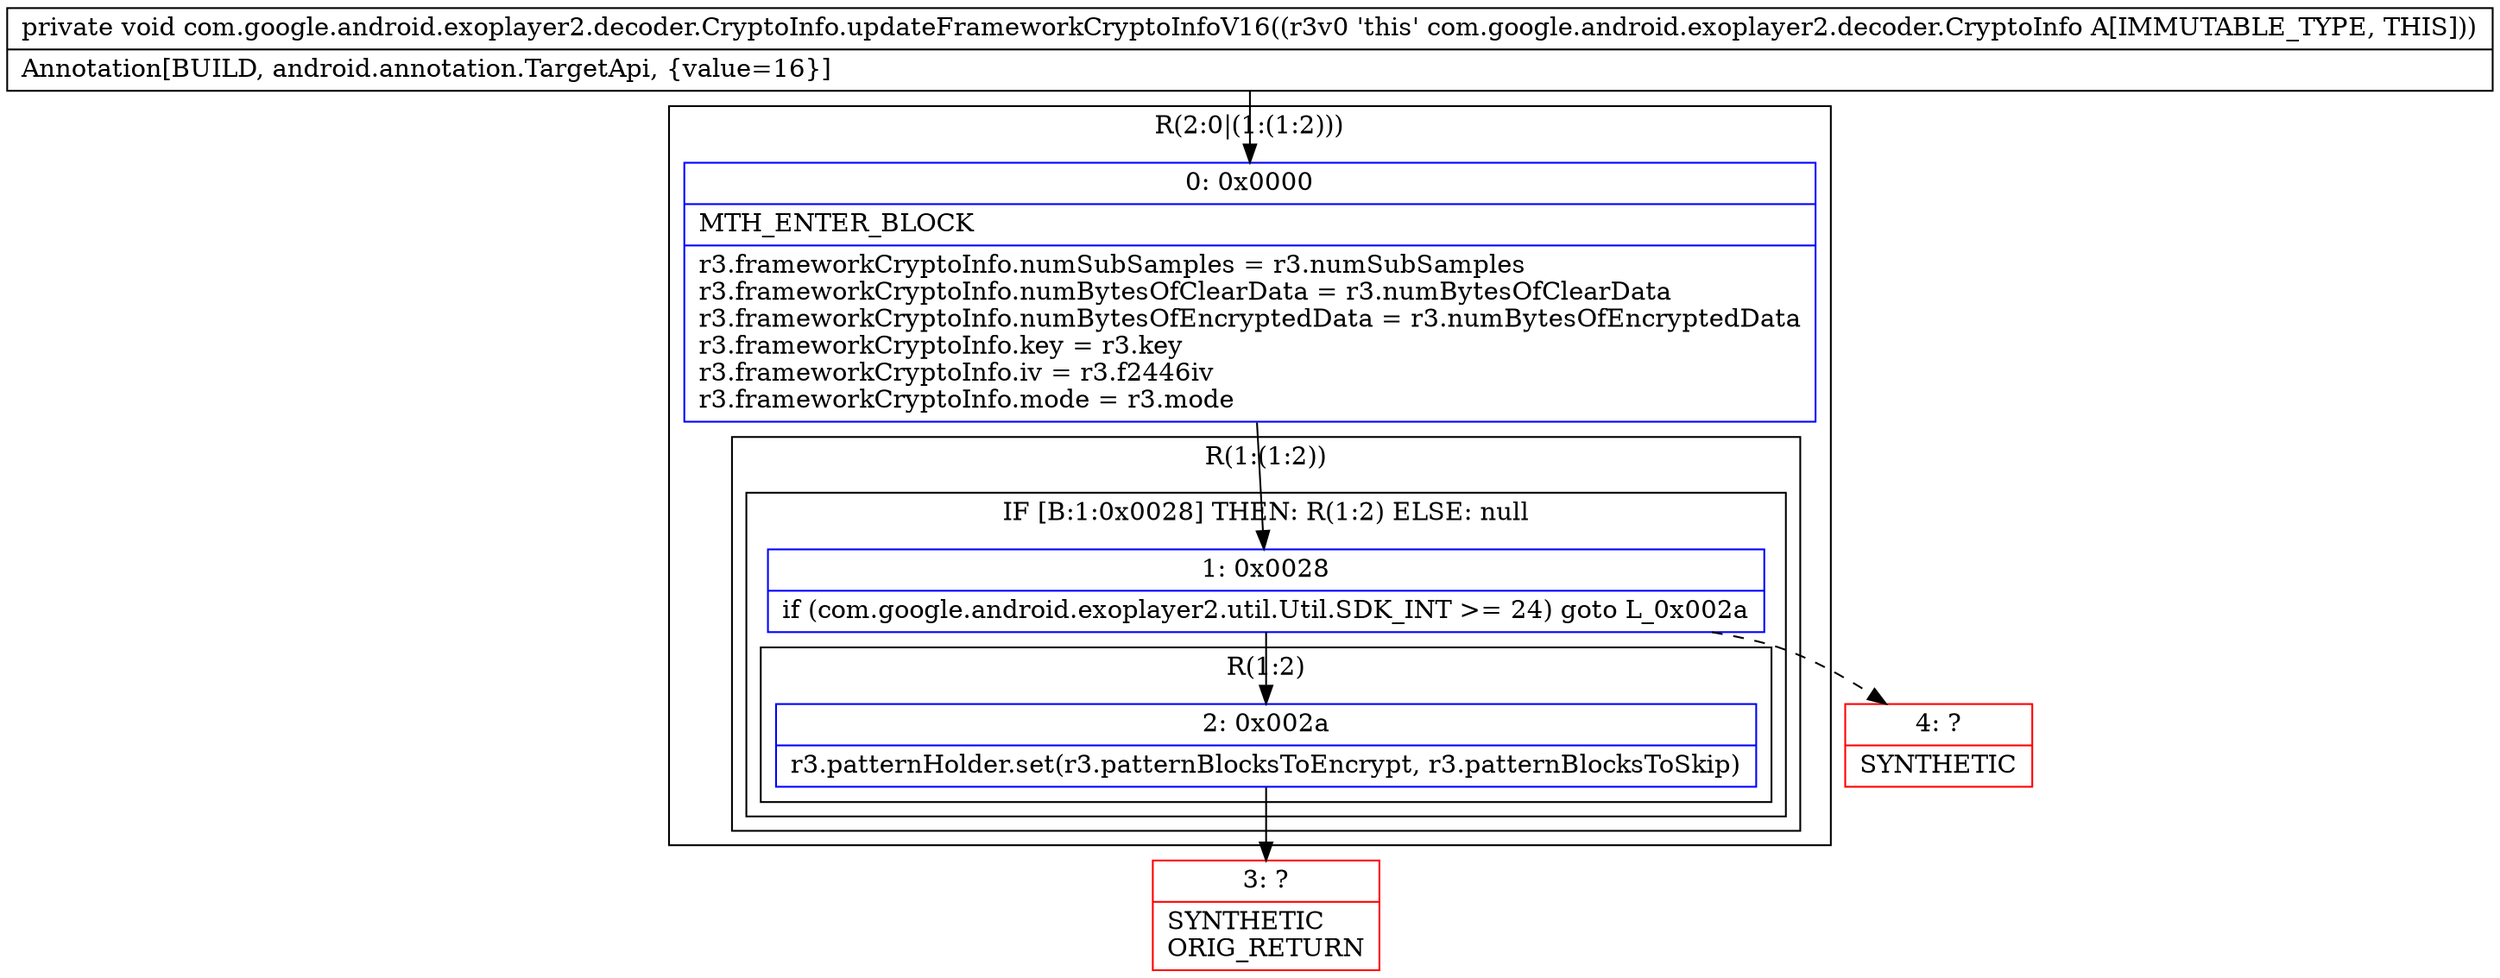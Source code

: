 digraph "CFG forcom.google.android.exoplayer2.decoder.CryptoInfo.updateFrameworkCryptoInfoV16()V" {
subgraph cluster_Region_2000038323 {
label = "R(2:0|(1:(1:2)))";
node [shape=record,color=blue];
Node_0 [shape=record,label="{0\:\ 0x0000|MTH_ENTER_BLOCK\l|r3.frameworkCryptoInfo.numSubSamples = r3.numSubSamples\lr3.frameworkCryptoInfo.numBytesOfClearData = r3.numBytesOfClearData\lr3.frameworkCryptoInfo.numBytesOfEncryptedData = r3.numBytesOfEncryptedData\lr3.frameworkCryptoInfo.key = r3.key\lr3.frameworkCryptoInfo.iv = r3.f2446iv\lr3.frameworkCryptoInfo.mode = r3.mode\l}"];
subgraph cluster_Region_627408288 {
label = "R(1:(1:2))";
node [shape=record,color=blue];
subgraph cluster_IfRegion_6723229 {
label = "IF [B:1:0x0028] THEN: R(1:2) ELSE: null";
node [shape=record,color=blue];
Node_1 [shape=record,label="{1\:\ 0x0028|if (com.google.android.exoplayer2.util.Util.SDK_INT \>= 24) goto L_0x002a\l}"];
subgraph cluster_Region_880970935 {
label = "R(1:2)";
node [shape=record,color=blue];
Node_2 [shape=record,label="{2\:\ 0x002a|r3.patternHolder.set(r3.patternBlocksToEncrypt, r3.patternBlocksToSkip)\l}"];
}
}
}
}
Node_3 [shape=record,color=red,label="{3\:\ ?|SYNTHETIC\lORIG_RETURN\l}"];
Node_4 [shape=record,color=red,label="{4\:\ ?|SYNTHETIC\l}"];
MethodNode[shape=record,label="{private void com.google.android.exoplayer2.decoder.CryptoInfo.updateFrameworkCryptoInfoV16((r3v0 'this' com.google.android.exoplayer2.decoder.CryptoInfo A[IMMUTABLE_TYPE, THIS]))  | Annotation[BUILD, android.annotation.TargetApi, \{value=16\}]\l}"];
MethodNode -> Node_0;
Node_0 -> Node_1;
Node_1 -> Node_2;
Node_1 -> Node_4[style=dashed];
Node_2 -> Node_3;
}

